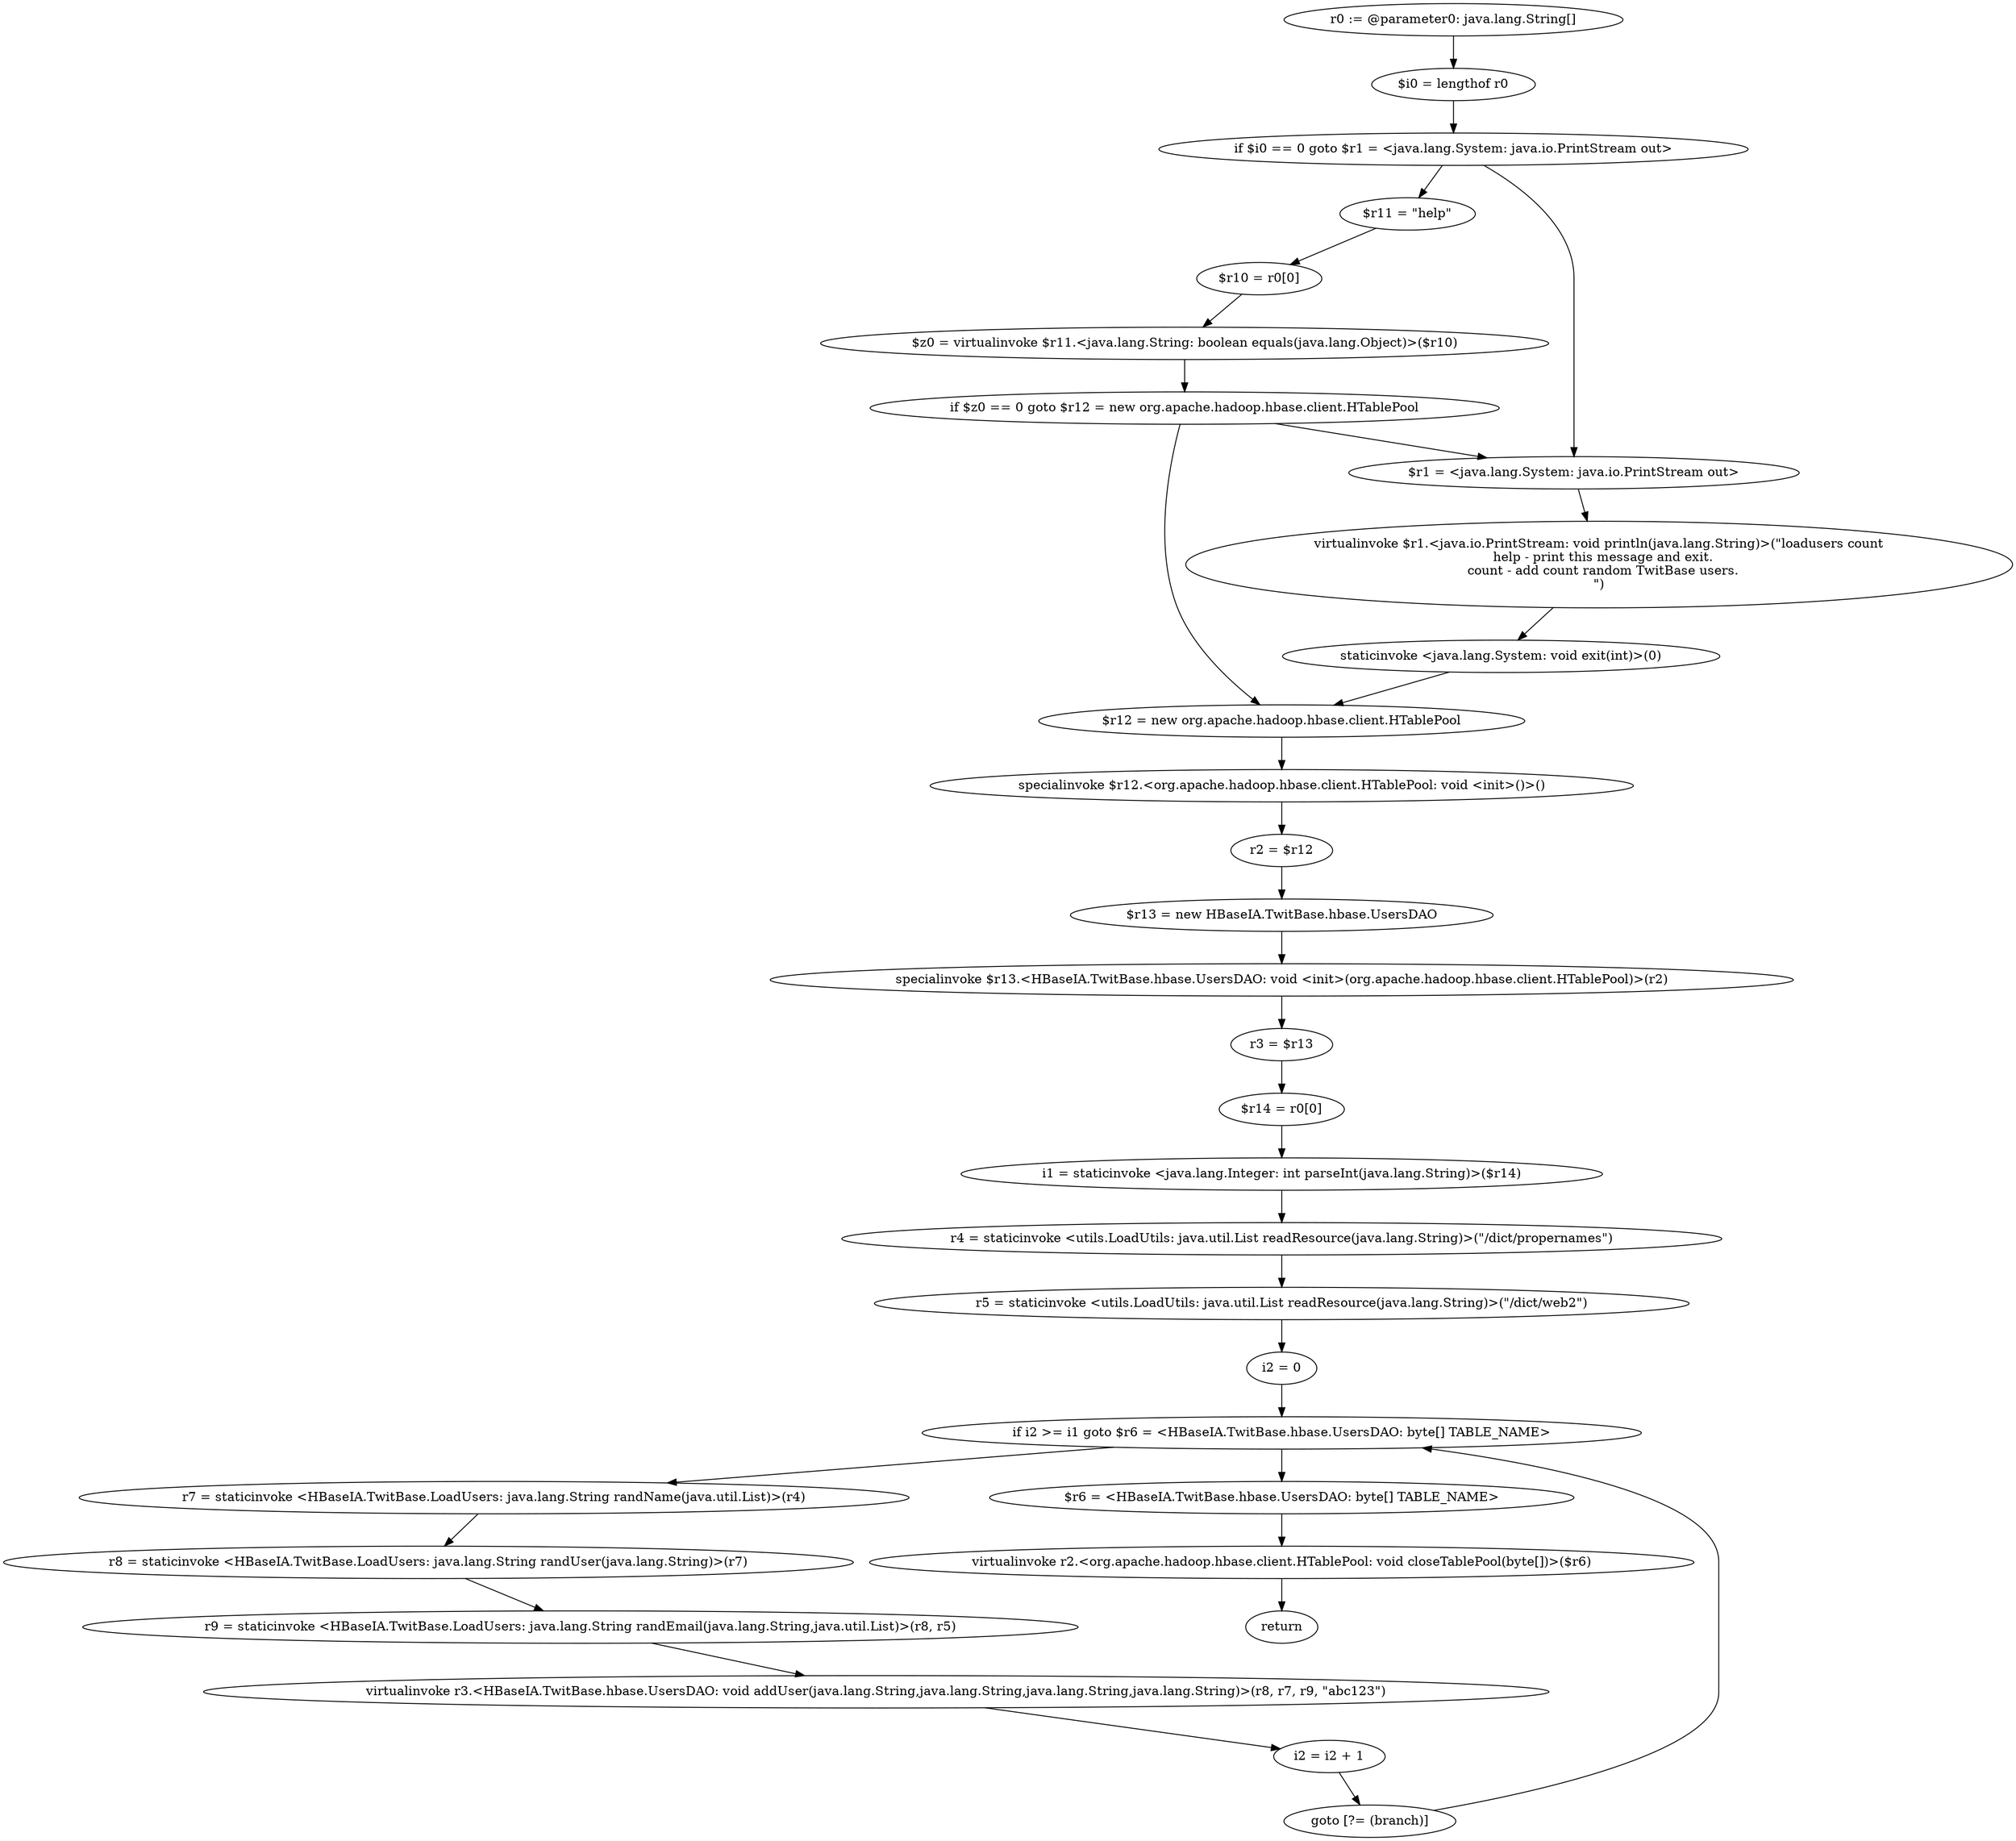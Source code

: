 digraph "unitGraph" {
    "r0 := @parameter0: java.lang.String[]"
    "$i0 = lengthof r0"
    "if $i0 == 0 goto $r1 = <java.lang.System: java.io.PrintStream out>"
    "$r11 = \"help\""
    "$r10 = r0[0]"
    "$z0 = virtualinvoke $r11.<java.lang.String: boolean equals(java.lang.Object)>($r10)"
    "if $z0 == 0 goto $r12 = new org.apache.hadoop.hbase.client.HTablePool"
    "$r1 = <java.lang.System: java.io.PrintStream out>"
    "virtualinvoke $r1.<java.io.PrintStream: void println(java.lang.String)>(\"loadusers count\n  help - print this message and exit.\n  count - add count random TwitBase users.\n\")"
    "staticinvoke <java.lang.System: void exit(int)>(0)"
    "$r12 = new org.apache.hadoop.hbase.client.HTablePool"
    "specialinvoke $r12.<org.apache.hadoop.hbase.client.HTablePool: void <init>()>()"
    "r2 = $r12"
    "$r13 = new HBaseIA.TwitBase.hbase.UsersDAO"
    "specialinvoke $r13.<HBaseIA.TwitBase.hbase.UsersDAO: void <init>(org.apache.hadoop.hbase.client.HTablePool)>(r2)"
    "r3 = $r13"
    "$r14 = r0[0]"
    "i1 = staticinvoke <java.lang.Integer: int parseInt(java.lang.String)>($r14)"
    "r4 = staticinvoke <utils.LoadUtils: java.util.List readResource(java.lang.String)>(\"/dict/propernames\")"
    "r5 = staticinvoke <utils.LoadUtils: java.util.List readResource(java.lang.String)>(\"/dict/web2\")"
    "i2 = 0"
    "if i2 >= i1 goto $r6 = <HBaseIA.TwitBase.hbase.UsersDAO: byte[] TABLE_NAME>"
    "r7 = staticinvoke <HBaseIA.TwitBase.LoadUsers: java.lang.String randName(java.util.List)>(r4)"
    "r8 = staticinvoke <HBaseIA.TwitBase.LoadUsers: java.lang.String randUser(java.lang.String)>(r7)"
    "r9 = staticinvoke <HBaseIA.TwitBase.LoadUsers: java.lang.String randEmail(java.lang.String,java.util.List)>(r8, r5)"
    "virtualinvoke r3.<HBaseIA.TwitBase.hbase.UsersDAO: void addUser(java.lang.String,java.lang.String,java.lang.String,java.lang.String)>(r8, r7, r9, \"abc123\")"
    "i2 = i2 + 1"
    "goto [?= (branch)]"
    "$r6 = <HBaseIA.TwitBase.hbase.UsersDAO: byte[] TABLE_NAME>"
    "virtualinvoke r2.<org.apache.hadoop.hbase.client.HTablePool: void closeTablePool(byte[])>($r6)"
    "return"
    "r0 := @parameter0: java.lang.String[]"->"$i0 = lengthof r0";
    "$i0 = lengthof r0"->"if $i0 == 0 goto $r1 = <java.lang.System: java.io.PrintStream out>";
    "if $i0 == 0 goto $r1 = <java.lang.System: java.io.PrintStream out>"->"$r11 = \"help\"";
    "if $i0 == 0 goto $r1 = <java.lang.System: java.io.PrintStream out>"->"$r1 = <java.lang.System: java.io.PrintStream out>";
    "$r11 = \"help\""->"$r10 = r0[0]";
    "$r10 = r0[0]"->"$z0 = virtualinvoke $r11.<java.lang.String: boolean equals(java.lang.Object)>($r10)";
    "$z0 = virtualinvoke $r11.<java.lang.String: boolean equals(java.lang.Object)>($r10)"->"if $z0 == 0 goto $r12 = new org.apache.hadoop.hbase.client.HTablePool";
    "if $z0 == 0 goto $r12 = new org.apache.hadoop.hbase.client.HTablePool"->"$r1 = <java.lang.System: java.io.PrintStream out>";
    "if $z0 == 0 goto $r12 = new org.apache.hadoop.hbase.client.HTablePool"->"$r12 = new org.apache.hadoop.hbase.client.HTablePool";
    "$r1 = <java.lang.System: java.io.PrintStream out>"->"virtualinvoke $r1.<java.io.PrintStream: void println(java.lang.String)>(\"loadusers count\n  help - print this message and exit.\n  count - add count random TwitBase users.\n\")";
    "virtualinvoke $r1.<java.io.PrintStream: void println(java.lang.String)>(\"loadusers count\n  help - print this message and exit.\n  count - add count random TwitBase users.\n\")"->"staticinvoke <java.lang.System: void exit(int)>(0)";
    "staticinvoke <java.lang.System: void exit(int)>(0)"->"$r12 = new org.apache.hadoop.hbase.client.HTablePool";
    "$r12 = new org.apache.hadoop.hbase.client.HTablePool"->"specialinvoke $r12.<org.apache.hadoop.hbase.client.HTablePool: void <init>()>()";
    "specialinvoke $r12.<org.apache.hadoop.hbase.client.HTablePool: void <init>()>()"->"r2 = $r12";
    "r2 = $r12"->"$r13 = new HBaseIA.TwitBase.hbase.UsersDAO";
    "$r13 = new HBaseIA.TwitBase.hbase.UsersDAO"->"specialinvoke $r13.<HBaseIA.TwitBase.hbase.UsersDAO: void <init>(org.apache.hadoop.hbase.client.HTablePool)>(r2)";
    "specialinvoke $r13.<HBaseIA.TwitBase.hbase.UsersDAO: void <init>(org.apache.hadoop.hbase.client.HTablePool)>(r2)"->"r3 = $r13";
    "r3 = $r13"->"$r14 = r0[0]";
    "$r14 = r0[0]"->"i1 = staticinvoke <java.lang.Integer: int parseInt(java.lang.String)>($r14)";
    "i1 = staticinvoke <java.lang.Integer: int parseInt(java.lang.String)>($r14)"->"r4 = staticinvoke <utils.LoadUtils: java.util.List readResource(java.lang.String)>(\"/dict/propernames\")";
    "r4 = staticinvoke <utils.LoadUtils: java.util.List readResource(java.lang.String)>(\"/dict/propernames\")"->"r5 = staticinvoke <utils.LoadUtils: java.util.List readResource(java.lang.String)>(\"/dict/web2\")";
    "r5 = staticinvoke <utils.LoadUtils: java.util.List readResource(java.lang.String)>(\"/dict/web2\")"->"i2 = 0";
    "i2 = 0"->"if i2 >= i1 goto $r6 = <HBaseIA.TwitBase.hbase.UsersDAO: byte[] TABLE_NAME>";
    "if i2 >= i1 goto $r6 = <HBaseIA.TwitBase.hbase.UsersDAO: byte[] TABLE_NAME>"->"r7 = staticinvoke <HBaseIA.TwitBase.LoadUsers: java.lang.String randName(java.util.List)>(r4)";
    "if i2 >= i1 goto $r6 = <HBaseIA.TwitBase.hbase.UsersDAO: byte[] TABLE_NAME>"->"$r6 = <HBaseIA.TwitBase.hbase.UsersDAO: byte[] TABLE_NAME>";
    "r7 = staticinvoke <HBaseIA.TwitBase.LoadUsers: java.lang.String randName(java.util.List)>(r4)"->"r8 = staticinvoke <HBaseIA.TwitBase.LoadUsers: java.lang.String randUser(java.lang.String)>(r7)";
    "r8 = staticinvoke <HBaseIA.TwitBase.LoadUsers: java.lang.String randUser(java.lang.String)>(r7)"->"r9 = staticinvoke <HBaseIA.TwitBase.LoadUsers: java.lang.String randEmail(java.lang.String,java.util.List)>(r8, r5)";
    "r9 = staticinvoke <HBaseIA.TwitBase.LoadUsers: java.lang.String randEmail(java.lang.String,java.util.List)>(r8, r5)"->"virtualinvoke r3.<HBaseIA.TwitBase.hbase.UsersDAO: void addUser(java.lang.String,java.lang.String,java.lang.String,java.lang.String)>(r8, r7, r9, \"abc123\")";
    "virtualinvoke r3.<HBaseIA.TwitBase.hbase.UsersDAO: void addUser(java.lang.String,java.lang.String,java.lang.String,java.lang.String)>(r8, r7, r9, \"abc123\")"->"i2 = i2 + 1";
    "i2 = i2 + 1"->"goto [?= (branch)]";
    "goto [?= (branch)]"->"if i2 >= i1 goto $r6 = <HBaseIA.TwitBase.hbase.UsersDAO: byte[] TABLE_NAME>";
    "$r6 = <HBaseIA.TwitBase.hbase.UsersDAO: byte[] TABLE_NAME>"->"virtualinvoke r2.<org.apache.hadoop.hbase.client.HTablePool: void closeTablePool(byte[])>($r6)";
    "virtualinvoke r2.<org.apache.hadoop.hbase.client.HTablePool: void closeTablePool(byte[])>($r6)"->"return";
}
